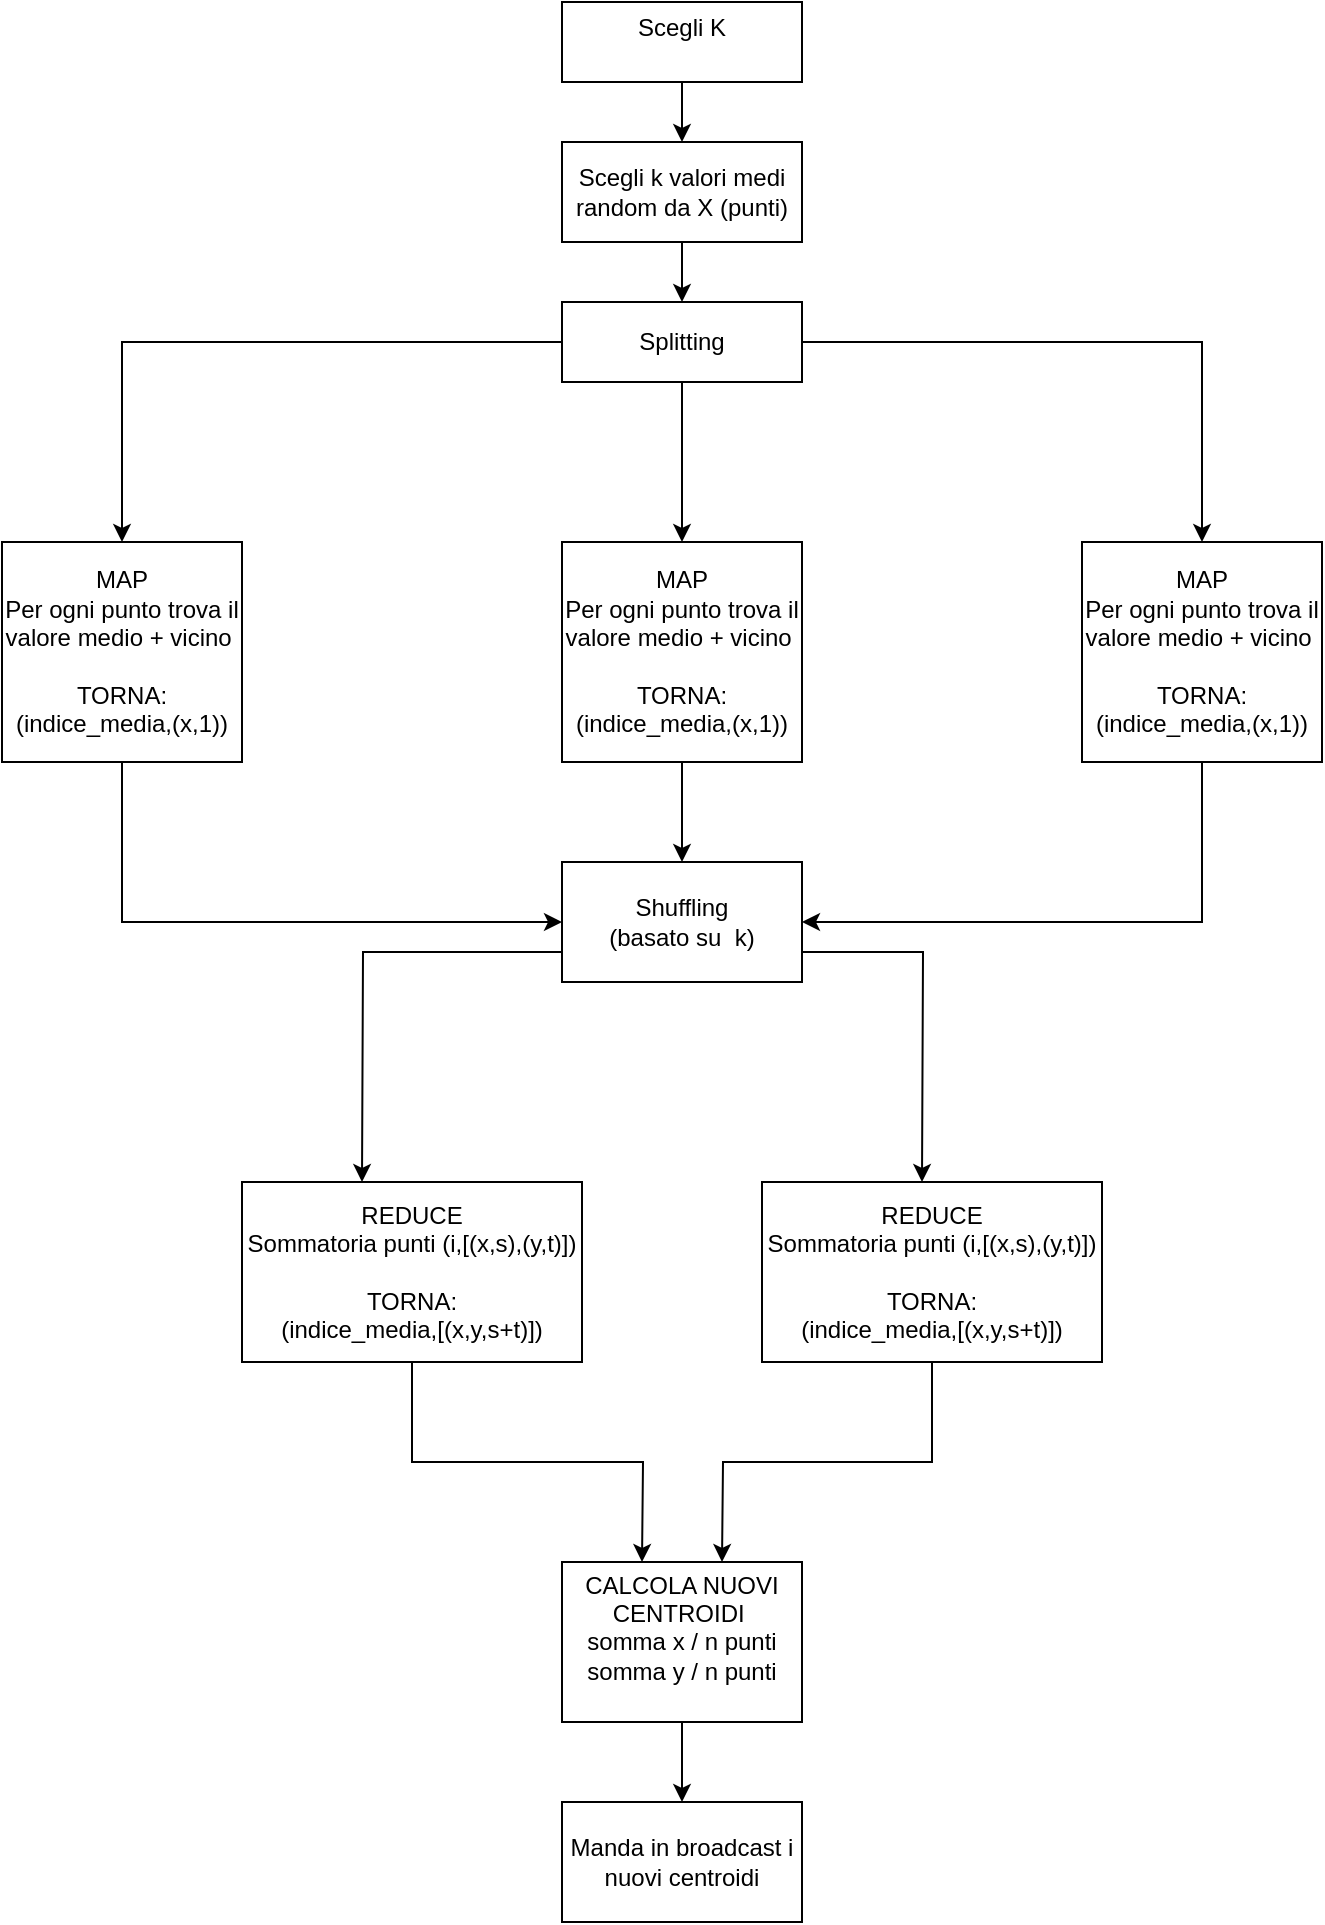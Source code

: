 <mxfile version="24.4.7" type="device">
  <diagram name="Pagina-1" id="ET5hRYNgOpSCgY9amo1k">
    <mxGraphModel dx="1050" dy="543" grid="1" gridSize="10" guides="1" tooltips="1" connect="1" arrows="1" fold="1" page="1" pageScale="1" pageWidth="827" pageHeight="1169" math="0" shadow="0">
      <root>
        <mxCell id="0" />
        <mxCell id="1" parent="0" />
        <mxCell id="A2EBaKPFqu7nKrdWnSEm-2" style="edgeStyle=orthogonalEdgeStyle;rounded=0;orthogonalLoop=1;jettySize=auto;html=1;" parent="1" source="A2EBaKPFqu7nKrdWnSEm-1" target="A2EBaKPFqu7nKrdWnSEm-3" edge="1">
          <mxGeometry relative="1" as="geometry">
            <mxPoint x="400" y="100" as="targetPoint" />
          </mxGeometry>
        </mxCell>
        <mxCell id="A2EBaKPFqu7nKrdWnSEm-1" value="Scegli K&lt;div&gt;&lt;br&gt;&lt;/div&gt;" style="rounded=0;whiteSpace=wrap;html=1;" parent="1" vertex="1">
          <mxGeometry x="340" y="20" width="120" height="40" as="geometry" />
        </mxCell>
        <mxCell id="A2EBaKPFqu7nKrdWnSEm-6" style="edgeStyle=orthogonalEdgeStyle;rounded=0;orthogonalLoop=1;jettySize=auto;html=1;" parent="1" source="A2EBaKPFqu7nKrdWnSEm-3" target="A2EBaKPFqu7nKrdWnSEm-7" edge="1">
          <mxGeometry relative="1" as="geometry">
            <mxPoint x="400" y="170" as="targetPoint" />
          </mxGeometry>
        </mxCell>
        <mxCell id="A2EBaKPFqu7nKrdWnSEm-3" value="Scegli k valori medi random da X (punti)" style="rounded=0;whiteSpace=wrap;html=1;" parent="1" vertex="1">
          <mxGeometry x="340" y="90" width="120" height="50" as="geometry" />
        </mxCell>
        <mxCell id="A2EBaKPFqu7nKrdWnSEm-15" style="edgeStyle=orthogonalEdgeStyle;rounded=0;orthogonalLoop=1;jettySize=auto;html=1;exitX=0.5;exitY=1;exitDx=0;exitDy=0;entryX=0;entryY=0.5;entryDx=0;entryDy=0;" parent="1" source="A2EBaKPFqu7nKrdWnSEm-5" target="A2EBaKPFqu7nKrdWnSEm-14" edge="1">
          <mxGeometry relative="1" as="geometry" />
        </mxCell>
        <mxCell id="A2EBaKPFqu7nKrdWnSEm-5" value="&lt;div&gt;MAP&lt;/div&gt;Per ogni punto trova il valore medio + vicino&amp;nbsp;&lt;div&gt;&lt;br&gt;&lt;/div&gt;&lt;div&gt;TORNA: (indice_media,(x,1))&lt;/div&gt;" style="rounded=0;whiteSpace=wrap;html=1;" parent="1" vertex="1">
          <mxGeometry x="60" y="290" width="120" height="110" as="geometry" />
        </mxCell>
        <mxCell id="A2EBaKPFqu7nKrdWnSEm-10" style="edgeStyle=orthogonalEdgeStyle;rounded=0;orthogonalLoop=1;jettySize=auto;html=1;exitX=1;exitY=0.5;exitDx=0;exitDy=0;" parent="1" source="A2EBaKPFqu7nKrdWnSEm-7" target="A2EBaKPFqu7nKrdWnSEm-9" edge="1">
          <mxGeometry relative="1" as="geometry" />
        </mxCell>
        <mxCell id="A2EBaKPFqu7nKrdWnSEm-11" style="edgeStyle=orthogonalEdgeStyle;rounded=0;orthogonalLoop=1;jettySize=auto;html=1;exitX=0.5;exitY=1;exitDx=0;exitDy=0;entryX=0.5;entryY=0;entryDx=0;entryDy=0;" parent="1" source="A2EBaKPFqu7nKrdWnSEm-7" target="A2EBaKPFqu7nKrdWnSEm-8" edge="1">
          <mxGeometry relative="1" as="geometry" />
        </mxCell>
        <mxCell id="A2EBaKPFqu7nKrdWnSEm-12" style="edgeStyle=orthogonalEdgeStyle;rounded=0;orthogonalLoop=1;jettySize=auto;html=1;exitX=0;exitY=0.5;exitDx=0;exitDy=0;entryX=0.5;entryY=0;entryDx=0;entryDy=0;" parent="1" source="A2EBaKPFqu7nKrdWnSEm-7" target="A2EBaKPFqu7nKrdWnSEm-5" edge="1">
          <mxGeometry relative="1" as="geometry" />
        </mxCell>
        <mxCell id="A2EBaKPFqu7nKrdWnSEm-7" value="Splitting" style="rounded=0;whiteSpace=wrap;html=1;" parent="1" vertex="1">
          <mxGeometry x="340" y="170" width="120" height="40" as="geometry" />
        </mxCell>
        <mxCell id="A2EBaKPFqu7nKrdWnSEm-16" style="edgeStyle=orthogonalEdgeStyle;rounded=0;orthogonalLoop=1;jettySize=auto;html=1;exitX=0.5;exitY=1;exitDx=0;exitDy=0;entryX=0.5;entryY=0;entryDx=0;entryDy=0;" parent="1" source="A2EBaKPFqu7nKrdWnSEm-8" target="A2EBaKPFqu7nKrdWnSEm-14" edge="1">
          <mxGeometry relative="1" as="geometry" />
        </mxCell>
        <mxCell id="A2EBaKPFqu7nKrdWnSEm-8" value="&lt;div&gt;MAP&lt;/div&gt;Per ogni punto trova il valore medio + vicino&amp;nbsp;&lt;div&gt;&lt;br&gt;&lt;/div&gt;&lt;div&gt;TORNA: (indice_media,(x,1))&lt;/div&gt;" style="rounded=0;whiteSpace=wrap;html=1;" parent="1" vertex="1">
          <mxGeometry x="340" y="290" width="120" height="110" as="geometry" />
        </mxCell>
        <mxCell id="A2EBaKPFqu7nKrdWnSEm-17" style="edgeStyle=orthogonalEdgeStyle;rounded=0;orthogonalLoop=1;jettySize=auto;html=1;exitX=0.5;exitY=1;exitDx=0;exitDy=0;entryX=1;entryY=0.5;entryDx=0;entryDy=0;" parent="1" source="A2EBaKPFqu7nKrdWnSEm-9" target="A2EBaKPFqu7nKrdWnSEm-14" edge="1">
          <mxGeometry relative="1" as="geometry" />
        </mxCell>
        <mxCell id="A2EBaKPFqu7nKrdWnSEm-9" value="&lt;div&gt;MAP&lt;/div&gt;Per ogni punto trova il valore medio + vicino&amp;nbsp;&lt;div&gt;&lt;br&gt;&lt;/div&gt;&lt;div&gt;TORNA: (indice_media,(x,1))&lt;/div&gt;" style="rounded=0;whiteSpace=wrap;html=1;" parent="1" vertex="1">
          <mxGeometry x="600" y="290" width="120" height="110" as="geometry" />
        </mxCell>
        <mxCell id="A2EBaKPFqu7nKrdWnSEm-18" style="edgeStyle=orthogonalEdgeStyle;rounded=0;orthogonalLoop=1;jettySize=auto;html=1;exitX=0;exitY=0.75;exitDx=0;exitDy=0;" parent="1" source="A2EBaKPFqu7nKrdWnSEm-14" edge="1">
          <mxGeometry relative="1" as="geometry">
            <mxPoint x="240" y="610" as="targetPoint" />
          </mxGeometry>
        </mxCell>
        <mxCell id="A2EBaKPFqu7nKrdWnSEm-19" style="edgeStyle=orthogonalEdgeStyle;rounded=0;orthogonalLoop=1;jettySize=auto;html=1;exitX=1;exitY=0.75;exitDx=0;exitDy=0;" parent="1" source="A2EBaKPFqu7nKrdWnSEm-14" edge="1">
          <mxGeometry relative="1" as="geometry">
            <mxPoint x="520" y="610" as="targetPoint" />
          </mxGeometry>
        </mxCell>
        <mxCell id="A2EBaKPFqu7nKrdWnSEm-14" value="Shuffling&lt;div&gt;(basato su&amp;nbsp; k)&lt;/div&gt;" style="rounded=0;whiteSpace=wrap;html=1;" parent="1" vertex="1">
          <mxGeometry x="340" y="450" width="120" height="60" as="geometry" />
        </mxCell>
        <mxCell id="A2EBaKPFqu7nKrdWnSEm-22" style="edgeStyle=orthogonalEdgeStyle;rounded=0;orthogonalLoop=1;jettySize=auto;html=1;exitX=0.5;exitY=1;exitDx=0;exitDy=0;" parent="1" source="A2EBaKPFqu7nKrdWnSEm-20" edge="1">
          <mxGeometry relative="1" as="geometry">
            <mxPoint x="380" y="800" as="targetPoint" />
          </mxGeometry>
        </mxCell>
        <mxCell id="A2EBaKPFqu7nKrdWnSEm-20" value="REDUCE&lt;div&gt;Sommatoria punti (&lt;span style=&quot;color: rgba(0, 0, 0, 0); font-family: monospace; font-size: 0px; text-align: start; text-wrap: nowrap; background-color: initial;&quot;&gt;%3CmxGraphModel%3E%3Croot%3E%3CmxCell%20id%3D%220%22%2F%3E%3CmxCell%20id%3D%221%22%20parent%3D%220%22%2F%3E%3CmxCell%20id%3D%222%22%20value%3D%22%26lt%3Bdiv%26gt%3BMAP%26lt%3B%2Fdiv%26gt%3BPer%20ogni%20punto%20trova%20il%20valore%20medio%20%2B%20vicino%26amp%3Bnbsp%3B%26lt%3Bdiv%26gt%3B%26lt%3Bbr%26gt%3B%26lt%3B%2Fdiv%26gt%3B%26lt%3Bdiv%26gt%3BTORNA%3A%20(indice_media%2C(x%2C1))%26lt%3B%2Fdiv%26gt%3B%22%20style%3D%22rounded%3D0%3BwhiteSpace%3Dwrap%3Bhtml%3D1%3B%22%20vertex%3D%221%22%20parent%3D%221%22%3E%3CmxGeometry%20x%3D%2260%22%20y%3D%22290%22%20width%3D%22120%22%20height%3D%22110%22%20as%3D%22geometry%22%2F%3E%3C%2FmxCell%3E%3C%2Froot%3E%3C%2FmxGraphModel%3E&lt;/span&gt;&lt;span style=&quot;background-color: initial;&quot;&gt;i,[(x,s),(y,t)])&lt;/span&gt;&lt;/div&gt;&lt;div&gt;&lt;br&gt;&lt;/div&gt;&lt;div&gt;TORNA:&lt;/div&gt;&lt;div&gt;(indice_media,[(x,y,s+t)])&lt;/div&gt;" style="rounded=0;whiteSpace=wrap;html=1;" parent="1" vertex="1">
          <mxGeometry x="180" y="610" width="170" height="90" as="geometry" />
        </mxCell>
        <mxCell id="A2EBaKPFqu7nKrdWnSEm-23" style="edgeStyle=orthogonalEdgeStyle;rounded=0;orthogonalLoop=1;jettySize=auto;html=1;exitX=0.5;exitY=1;exitDx=0;exitDy=0;" parent="1" source="A2EBaKPFqu7nKrdWnSEm-21" edge="1">
          <mxGeometry relative="1" as="geometry">
            <mxPoint x="420" y="800" as="targetPoint" />
          </mxGeometry>
        </mxCell>
        <mxCell id="A2EBaKPFqu7nKrdWnSEm-21" value="REDUCE&lt;div&gt;Sommatoria punti (&lt;span style=&quot;color: rgba(0, 0, 0, 0); font-family: monospace; font-size: 0px; text-align: start; text-wrap: nowrap; background-color: initial;&quot;&gt;%3CmxGraphModel%3E%3Croot%3E%3CmxCell%20id%3D%220%22%2F%3E%3CmxCell%20id%3D%221%22%20parent%3D%220%22%2F%3E%3CmxCell%20id%3D%222%22%20value%3D%22%26lt%3Bdiv%26gt%3BMAP%26lt%3B%2Fdiv%26gt%3BPer%20ogni%20punto%20trova%20il%20valore%20medio%20%2B%20vicino%26amp%3Bnbsp%3B%26lt%3Bdiv%26gt%3B%26lt%3Bbr%26gt%3B%26lt%3B%2Fdiv%26gt%3B%26lt%3Bdiv%26gt%3BTORNA%3A%20(indice_media%2C(x%2C1))%26lt%3B%2Fdiv%26gt%3B%22%20style%3D%22rounded%3D0%3BwhiteSpace%3Dwrap%3Bhtml%3D1%3B%22%20vertex%3D%221%22%20parent%3D%221%22%3E%3CmxGeometry%20x%3D%2260%22%20y%3D%22290%22%20width%3D%22120%22%20height%3D%22110%22%20as%3D%22geometry%22%2F%3E%3C%2FmxCell%3E%3C%2Froot%3E%3C%2FmxGraphModel%3E&lt;/span&gt;&lt;span style=&quot;background-color: initial;&quot;&gt;i,[(x,s),(y,t)])&lt;/span&gt;&lt;/div&gt;&lt;div&gt;&lt;br&gt;&lt;/div&gt;&lt;div&gt;TORNA:&lt;/div&gt;&lt;div&gt;(indice_media,[(x,y,s+t)])&lt;/div&gt;" style="rounded=0;whiteSpace=wrap;html=1;" parent="1" vertex="1">
          <mxGeometry x="440" y="610" width="170" height="90" as="geometry" />
        </mxCell>
        <mxCell id="A2EBaKPFqu7nKrdWnSEm-27" style="edgeStyle=orthogonalEdgeStyle;rounded=0;orthogonalLoop=1;jettySize=auto;html=1;exitX=0.5;exitY=1;exitDx=0;exitDy=0;" parent="1" source="A2EBaKPFqu7nKrdWnSEm-24" target="A2EBaKPFqu7nKrdWnSEm-26" edge="1">
          <mxGeometry relative="1" as="geometry" />
        </mxCell>
        <mxCell id="A2EBaKPFqu7nKrdWnSEm-24" value="CALCOLA NUOVI CENTROIDI&amp;nbsp;&lt;div&gt;somma x / n punti&lt;/div&gt;&lt;div&gt;somma y / n punti&lt;/div&gt;&lt;div&gt;&lt;br&gt;&lt;/div&gt;" style="rounded=0;whiteSpace=wrap;html=1;" parent="1" vertex="1">
          <mxGeometry x="340" y="800" width="120" height="80" as="geometry" />
        </mxCell>
        <mxCell id="A2EBaKPFqu7nKrdWnSEm-26" value="Manda in broadcast i nuovi centroidi" style="rounded=0;whiteSpace=wrap;html=1;" parent="1" vertex="1">
          <mxGeometry x="340" y="920" width="120" height="60" as="geometry" />
        </mxCell>
      </root>
    </mxGraphModel>
  </diagram>
</mxfile>
